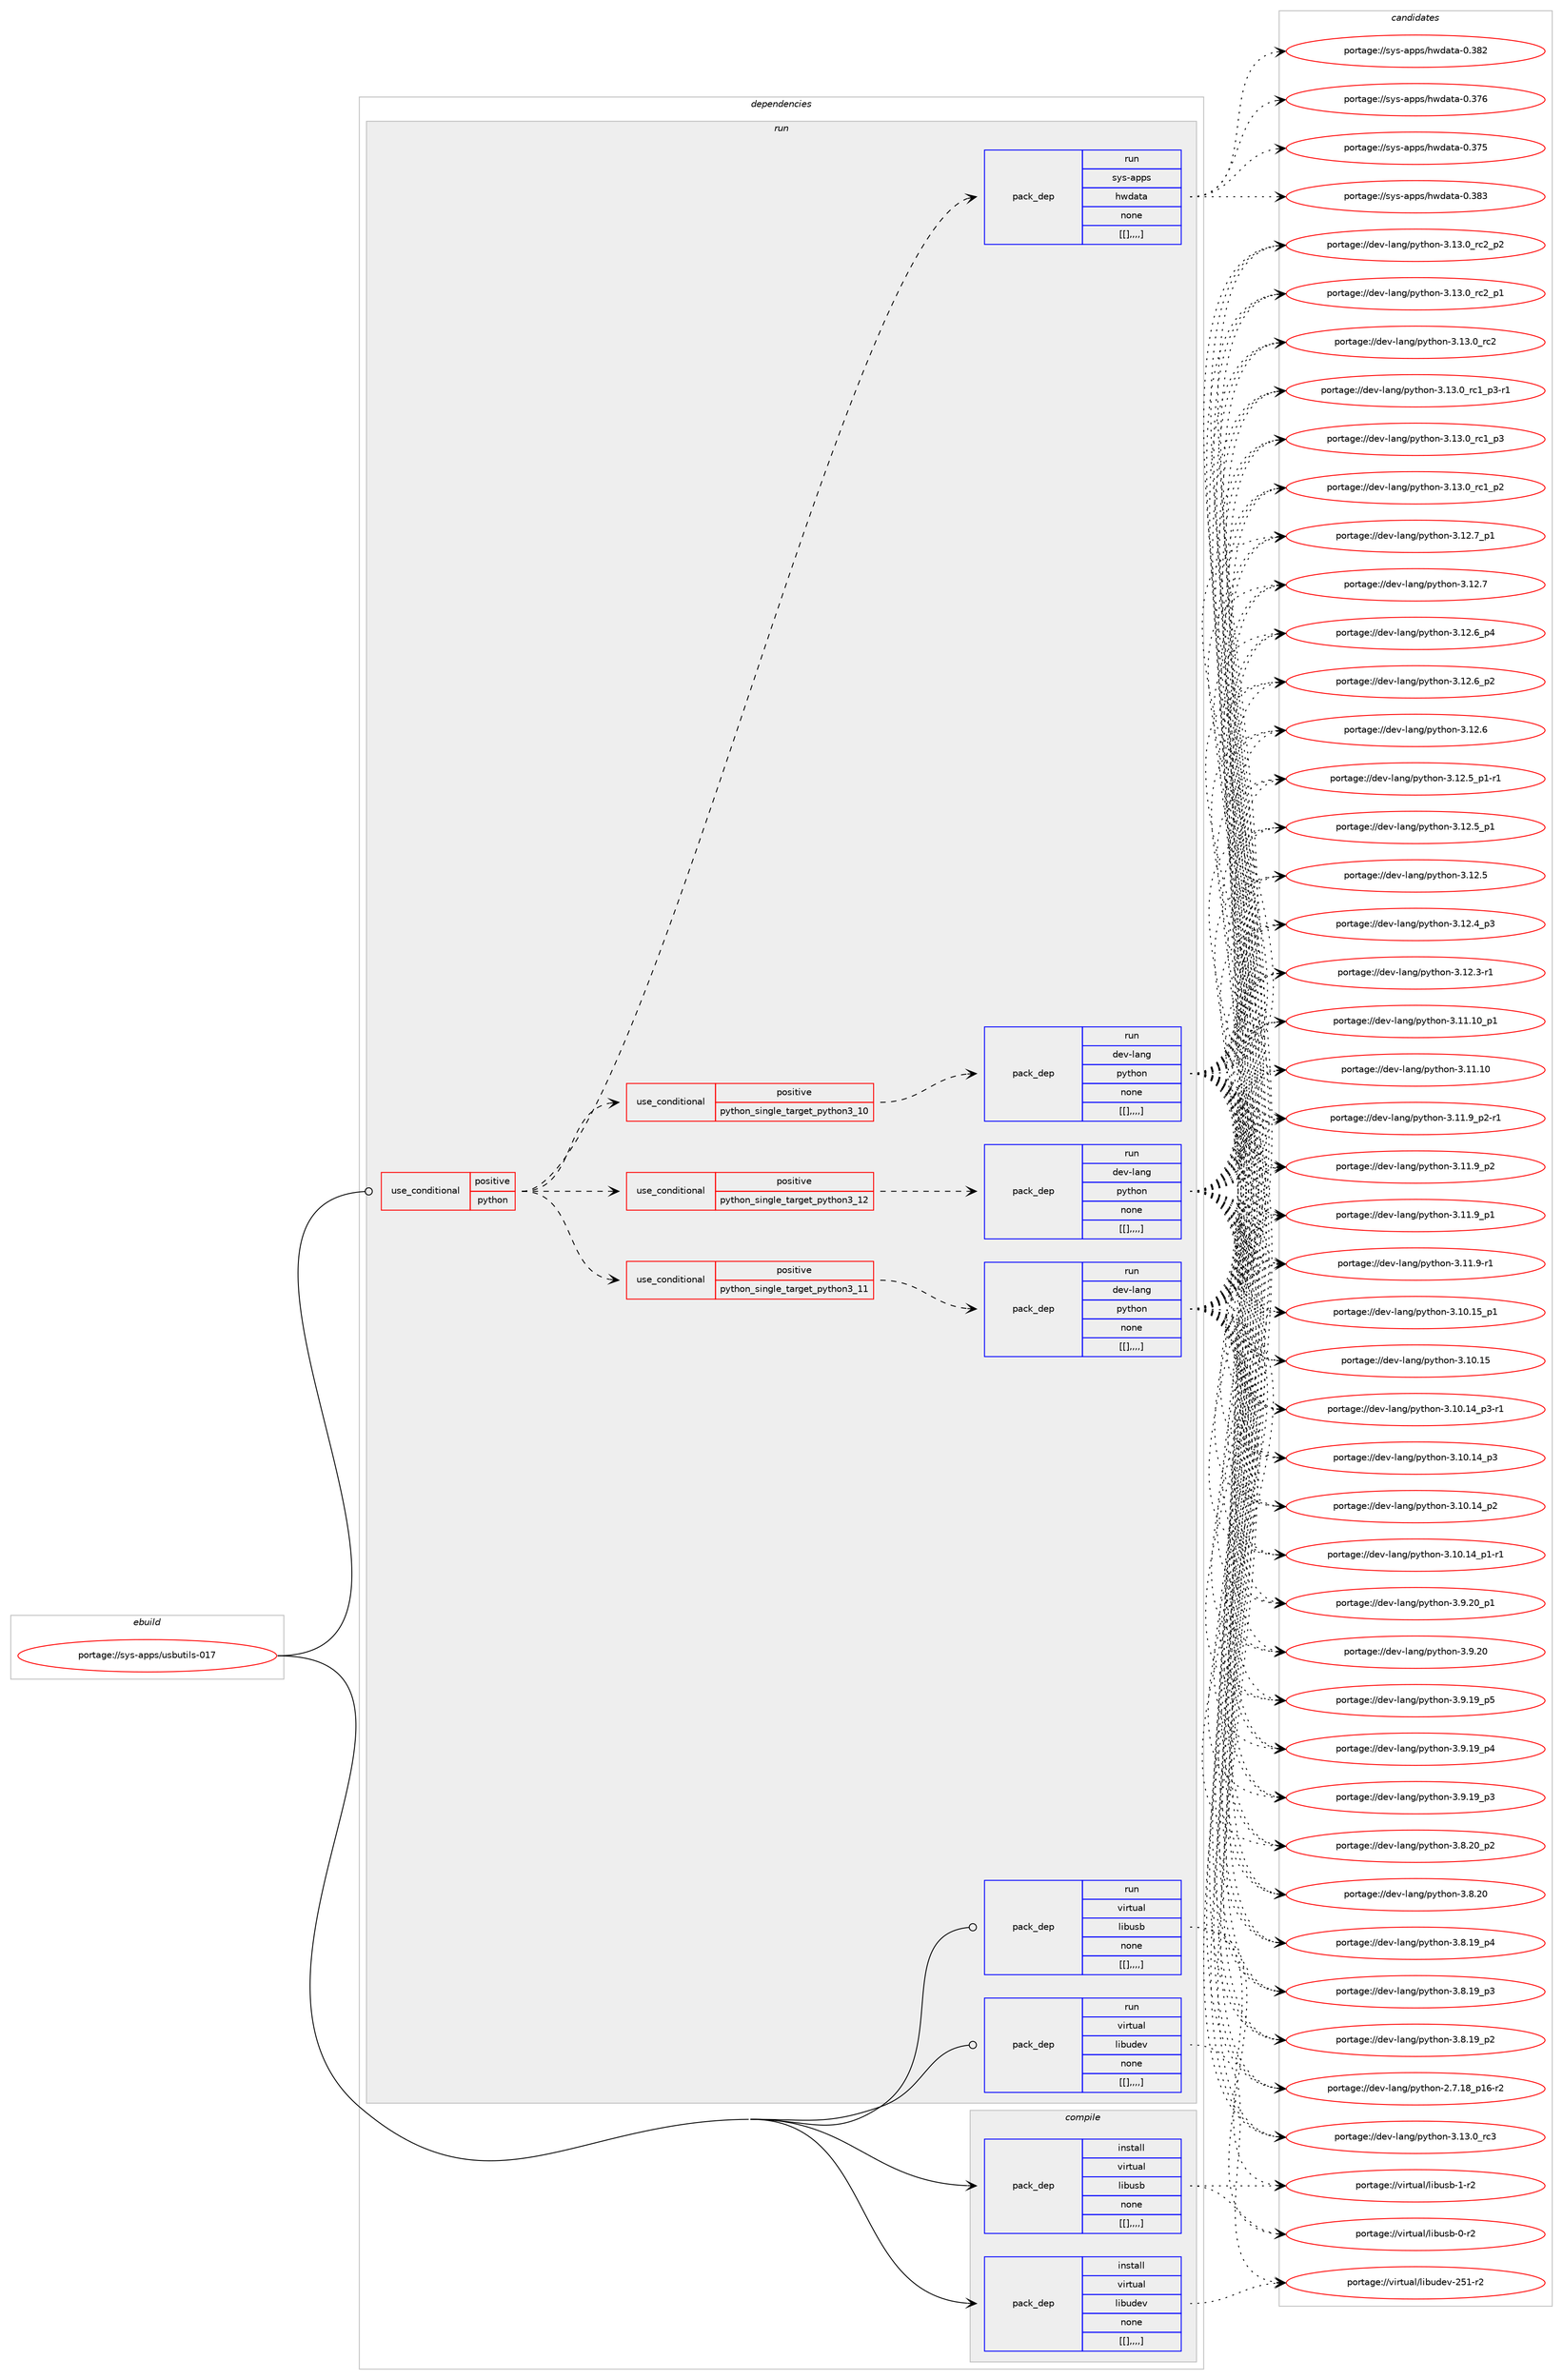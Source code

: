 digraph prolog {

# *************
# Graph options
# *************

newrank=true;
concentrate=true;
compound=true;
graph [rankdir=LR,fontname=Helvetica,fontsize=10,ranksep=1.5];#, ranksep=2.5, nodesep=0.2];
edge  [arrowhead=vee];
node  [fontname=Helvetica,fontsize=10];

# **********
# The ebuild
# **********

subgraph cluster_leftcol {
color=gray;
label=<<i>ebuild</i>>;
id [label="portage://sys-apps/usbutils-017", color=red, width=4, href="../sys-apps/usbutils-017.svg"];
}

# ****************
# The dependencies
# ****************

subgraph cluster_midcol {
color=gray;
label=<<i>dependencies</i>>;
subgraph cluster_compile {
fillcolor="#eeeeee";
style=filled;
label=<<i>compile</i>>;
subgraph pack5416 {
dependency8345 [label=<<TABLE BORDER="0" CELLBORDER="1" CELLSPACING="0" CELLPADDING="4" WIDTH="220"><TR><TD ROWSPAN="6" CELLPADDING="30">pack_dep</TD></TR><TR><TD WIDTH="110">install</TD></TR><TR><TD>virtual</TD></TR><TR><TD>libudev</TD></TR><TR><TD>none</TD></TR><TR><TD>[[],,,,]</TD></TR></TABLE>>, shape=none, color=blue];
}
id:e -> dependency8345:w [weight=20,style="solid",arrowhead="vee"];
subgraph pack5417 {
dependency8346 [label=<<TABLE BORDER="0" CELLBORDER="1" CELLSPACING="0" CELLPADDING="4" WIDTH="220"><TR><TD ROWSPAN="6" CELLPADDING="30">pack_dep</TD></TR><TR><TD WIDTH="110">install</TD></TR><TR><TD>virtual</TD></TR><TR><TD>libusb</TD></TR><TR><TD>none</TD></TR><TR><TD>[[],,,,]</TD></TR></TABLE>>, shape=none, color=blue];
}
id:e -> dependency8346:w [weight=20,style="solid",arrowhead="vee"];
}
subgraph cluster_compileandrun {
fillcolor="#eeeeee";
style=filled;
label=<<i>compile and run</i>>;
}
subgraph cluster_run {
fillcolor="#eeeeee";
style=filled;
label=<<i>run</i>>;
subgraph cond2909 {
dependency8347 [label=<<TABLE BORDER="0" CELLBORDER="1" CELLSPACING="0" CELLPADDING="4"><TR><TD ROWSPAN="3" CELLPADDING="10">use_conditional</TD></TR><TR><TD>positive</TD></TR><TR><TD>python</TD></TR></TABLE>>, shape=none, color=red];
subgraph cond2910 {
dependency8348 [label=<<TABLE BORDER="0" CELLBORDER="1" CELLSPACING="0" CELLPADDING="4"><TR><TD ROWSPAN="3" CELLPADDING="10">use_conditional</TD></TR><TR><TD>positive</TD></TR><TR><TD>python_single_target_python3_10</TD></TR></TABLE>>, shape=none, color=red];
subgraph pack5418 {
dependency8349 [label=<<TABLE BORDER="0" CELLBORDER="1" CELLSPACING="0" CELLPADDING="4" WIDTH="220"><TR><TD ROWSPAN="6" CELLPADDING="30">pack_dep</TD></TR><TR><TD WIDTH="110">run</TD></TR><TR><TD>dev-lang</TD></TR><TR><TD>python</TD></TR><TR><TD>none</TD></TR><TR><TD>[[],,,,]</TD></TR></TABLE>>, shape=none, color=blue];
}
dependency8348:e -> dependency8349:w [weight=20,style="dashed",arrowhead="vee"];
}
dependency8347:e -> dependency8348:w [weight=20,style="dashed",arrowhead="vee"];
subgraph cond2911 {
dependency8350 [label=<<TABLE BORDER="0" CELLBORDER="1" CELLSPACING="0" CELLPADDING="4"><TR><TD ROWSPAN="3" CELLPADDING="10">use_conditional</TD></TR><TR><TD>positive</TD></TR><TR><TD>python_single_target_python3_11</TD></TR></TABLE>>, shape=none, color=red];
subgraph pack5419 {
dependency8351 [label=<<TABLE BORDER="0" CELLBORDER="1" CELLSPACING="0" CELLPADDING="4" WIDTH="220"><TR><TD ROWSPAN="6" CELLPADDING="30">pack_dep</TD></TR><TR><TD WIDTH="110">run</TD></TR><TR><TD>dev-lang</TD></TR><TR><TD>python</TD></TR><TR><TD>none</TD></TR><TR><TD>[[],,,,]</TD></TR></TABLE>>, shape=none, color=blue];
}
dependency8350:e -> dependency8351:w [weight=20,style="dashed",arrowhead="vee"];
}
dependency8347:e -> dependency8350:w [weight=20,style="dashed",arrowhead="vee"];
subgraph cond2912 {
dependency8352 [label=<<TABLE BORDER="0" CELLBORDER="1" CELLSPACING="0" CELLPADDING="4"><TR><TD ROWSPAN="3" CELLPADDING="10">use_conditional</TD></TR><TR><TD>positive</TD></TR><TR><TD>python_single_target_python3_12</TD></TR></TABLE>>, shape=none, color=red];
subgraph pack5420 {
dependency8353 [label=<<TABLE BORDER="0" CELLBORDER="1" CELLSPACING="0" CELLPADDING="4" WIDTH="220"><TR><TD ROWSPAN="6" CELLPADDING="30">pack_dep</TD></TR><TR><TD WIDTH="110">run</TD></TR><TR><TD>dev-lang</TD></TR><TR><TD>python</TD></TR><TR><TD>none</TD></TR><TR><TD>[[],,,,]</TD></TR></TABLE>>, shape=none, color=blue];
}
dependency8352:e -> dependency8353:w [weight=20,style="dashed",arrowhead="vee"];
}
dependency8347:e -> dependency8352:w [weight=20,style="dashed",arrowhead="vee"];
subgraph pack5421 {
dependency8354 [label=<<TABLE BORDER="0" CELLBORDER="1" CELLSPACING="0" CELLPADDING="4" WIDTH="220"><TR><TD ROWSPAN="6" CELLPADDING="30">pack_dep</TD></TR><TR><TD WIDTH="110">run</TD></TR><TR><TD>sys-apps</TD></TR><TR><TD>hwdata</TD></TR><TR><TD>none</TD></TR><TR><TD>[[],,,,]</TD></TR></TABLE>>, shape=none, color=blue];
}
dependency8347:e -> dependency8354:w [weight=20,style="dashed",arrowhead="vee"];
}
id:e -> dependency8347:w [weight=20,style="solid",arrowhead="odot"];
subgraph pack5422 {
dependency8355 [label=<<TABLE BORDER="0" CELLBORDER="1" CELLSPACING="0" CELLPADDING="4" WIDTH="220"><TR><TD ROWSPAN="6" CELLPADDING="30">pack_dep</TD></TR><TR><TD WIDTH="110">run</TD></TR><TR><TD>virtual</TD></TR><TR><TD>libudev</TD></TR><TR><TD>none</TD></TR><TR><TD>[[],,,,]</TD></TR></TABLE>>, shape=none, color=blue];
}
id:e -> dependency8355:w [weight=20,style="solid",arrowhead="odot"];
subgraph pack5423 {
dependency8356 [label=<<TABLE BORDER="0" CELLBORDER="1" CELLSPACING="0" CELLPADDING="4" WIDTH="220"><TR><TD ROWSPAN="6" CELLPADDING="30">pack_dep</TD></TR><TR><TD WIDTH="110">run</TD></TR><TR><TD>virtual</TD></TR><TR><TD>libusb</TD></TR><TR><TD>none</TD></TR><TR><TD>[[],,,,]</TD></TR></TABLE>>, shape=none, color=blue];
}
id:e -> dependency8356:w [weight=20,style="solid",arrowhead="odot"];
}
}

# **************
# The candidates
# **************

subgraph cluster_choices {
rank=same;
color=gray;
label=<<i>candidates</i>>;

subgraph choice5416 {
color=black;
nodesep=1;
choice118105114116117971084710810598117100101118455053494511450 [label="portage://virtual/libudev-251-r2", color=red, width=4,href="../virtual/libudev-251-r2.svg"];
dependency8345:e -> choice118105114116117971084710810598117100101118455053494511450:w [style=dotted,weight="100"];
}
subgraph choice5417 {
color=black;
nodesep=1;
choice1181051141161179710847108105981171159845494511450 [label="portage://virtual/libusb-1-r2", color=red, width=4,href="../virtual/libusb-1-r2.svg"];
choice1181051141161179710847108105981171159845484511450 [label="portage://virtual/libusb-0-r2", color=red, width=4,href="../virtual/libusb-0-r2.svg"];
dependency8346:e -> choice1181051141161179710847108105981171159845494511450:w [style=dotted,weight="100"];
dependency8346:e -> choice1181051141161179710847108105981171159845484511450:w [style=dotted,weight="100"];
}
subgraph choice5418 {
color=black;
nodesep=1;
choice10010111845108971101034711212111610411111045514649514648951149951 [label="portage://dev-lang/python-3.13.0_rc3", color=red, width=4,href="../dev-lang/python-3.13.0_rc3.svg"];
choice100101118451089711010347112121116104111110455146495146489511499509511250 [label="portage://dev-lang/python-3.13.0_rc2_p2", color=red, width=4,href="../dev-lang/python-3.13.0_rc2_p2.svg"];
choice100101118451089711010347112121116104111110455146495146489511499509511249 [label="portage://dev-lang/python-3.13.0_rc2_p1", color=red, width=4,href="../dev-lang/python-3.13.0_rc2_p1.svg"];
choice10010111845108971101034711212111610411111045514649514648951149950 [label="portage://dev-lang/python-3.13.0_rc2", color=red, width=4,href="../dev-lang/python-3.13.0_rc2.svg"];
choice1001011184510897110103471121211161041111104551464951464895114994995112514511449 [label="portage://dev-lang/python-3.13.0_rc1_p3-r1", color=red, width=4,href="../dev-lang/python-3.13.0_rc1_p3-r1.svg"];
choice100101118451089711010347112121116104111110455146495146489511499499511251 [label="portage://dev-lang/python-3.13.0_rc1_p3", color=red, width=4,href="../dev-lang/python-3.13.0_rc1_p3.svg"];
choice100101118451089711010347112121116104111110455146495146489511499499511250 [label="portage://dev-lang/python-3.13.0_rc1_p2", color=red, width=4,href="../dev-lang/python-3.13.0_rc1_p2.svg"];
choice100101118451089711010347112121116104111110455146495046559511249 [label="portage://dev-lang/python-3.12.7_p1", color=red, width=4,href="../dev-lang/python-3.12.7_p1.svg"];
choice10010111845108971101034711212111610411111045514649504655 [label="portage://dev-lang/python-3.12.7", color=red, width=4,href="../dev-lang/python-3.12.7.svg"];
choice100101118451089711010347112121116104111110455146495046549511252 [label="portage://dev-lang/python-3.12.6_p4", color=red, width=4,href="../dev-lang/python-3.12.6_p4.svg"];
choice100101118451089711010347112121116104111110455146495046549511250 [label="portage://dev-lang/python-3.12.6_p2", color=red, width=4,href="../dev-lang/python-3.12.6_p2.svg"];
choice10010111845108971101034711212111610411111045514649504654 [label="portage://dev-lang/python-3.12.6", color=red, width=4,href="../dev-lang/python-3.12.6.svg"];
choice1001011184510897110103471121211161041111104551464950465395112494511449 [label="portage://dev-lang/python-3.12.5_p1-r1", color=red, width=4,href="../dev-lang/python-3.12.5_p1-r1.svg"];
choice100101118451089711010347112121116104111110455146495046539511249 [label="portage://dev-lang/python-3.12.5_p1", color=red, width=4,href="../dev-lang/python-3.12.5_p1.svg"];
choice10010111845108971101034711212111610411111045514649504653 [label="portage://dev-lang/python-3.12.5", color=red, width=4,href="../dev-lang/python-3.12.5.svg"];
choice100101118451089711010347112121116104111110455146495046529511251 [label="portage://dev-lang/python-3.12.4_p3", color=red, width=4,href="../dev-lang/python-3.12.4_p3.svg"];
choice100101118451089711010347112121116104111110455146495046514511449 [label="portage://dev-lang/python-3.12.3-r1", color=red, width=4,href="../dev-lang/python-3.12.3-r1.svg"];
choice10010111845108971101034711212111610411111045514649494649489511249 [label="portage://dev-lang/python-3.11.10_p1", color=red, width=4,href="../dev-lang/python-3.11.10_p1.svg"];
choice1001011184510897110103471121211161041111104551464949464948 [label="portage://dev-lang/python-3.11.10", color=red, width=4,href="../dev-lang/python-3.11.10.svg"];
choice1001011184510897110103471121211161041111104551464949465795112504511449 [label="portage://dev-lang/python-3.11.9_p2-r1", color=red, width=4,href="../dev-lang/python-3.11.9_p2-r1.svg"];
choice100101118451089711010347112121116104111110455146494946579511250 [label="portage://dev-lang/python-3.11.9_p2", color=red, width=4,href="../dev-lang/python-3.11.9_p2.svg"];
choice100101118451089711010347112121116104111110455146494946579511249 [label="portage://dev-lang/python-3.11.9_p1", color=red, width=4,href="../dev-lang/python-3.11.9_p1.svg"];
choice100101118451089711010347112121116104111110455146494946574511449 [label="portage://dev-lang/python-3.11.9-r1", color=red, width=4,href="../dev-lang/python-3.11.9-r1.svg"];
choice10010111845108971101034711212111610411111045514649484649539511249 [label="portage://dev-lang/python-3.10.15_p1", color=red, width=4,href="../dev-lang/python-3.10.15_p1.svg"];
choice1001011184510897110103471121211161041111104551464948464953 [label="portage://dev-lang/python-3.10.15", color=red, width=4,href="../dev-lang/python-3.10.15.svg"];
choice100101118451089711010347112121116104111110455146494846495295112514511449 [label="portage://dev-lang/python-3.10.14_p3-r1", color=red, width=4,href="../dev-lang/python-3.10.14_p3-r1.svg"];
choice10010111845108971101034711212111610411111045514649484649529511251 [label="portage://dev-lang/python-3.10.14_p3", color=red, width=4,href="../dev-lang/python-3.10.14_p3.svg"];
choice10010111845108971101034711212111610411111045514649484649529511250 [label="portage://dev-lang/python-3.10.14_p2", color=red, width=4,href="../dev-lang/python-3.10.14_p2.svg"];
choice100101118451089711010347112121116104111110455146494846495295112494511449 [label="portage://dev-lang/python-3.10.14_p1-r1", color=red, width=4,href="../dev-lang/python-3.10.14_p1-r1.svg"];
choice100101118451089711010347112121116104111110455146574650489511249 [label="portage://dev-lang/python-3.9.20_p1", color=red, width=4,href="../dev-lang/python-3.9.20_p1.svg"];
choice10010111845108971101034711212111610411111045514657465048 [label="portage://dev-lang/python-3.9.20", color=red, width=4,href="../dev-lang/python-3.9.20.svg"];
choice100101118451089711010347112121116104111110455146574649579511253 [label="portage://dev-lang/python-3.9.19_p5", color=red, width=4,href="../dev-lang/python-3.9.19_p5.svg"];
choice100101118451089711010347112121116104111110455146574649579511252 [label="portage://dev-lang/python-3.9.19_p4", color=red, width=4,href="../dev-lang/python-3.9.19_p4.svg"];
choice100101118451089711010347112121116104111110455146574649579511251 [label="portage://dev-lang/python-3.9.19_p3", color=red, width=4,href="../dev-lang/python-3.9.19_p3.svg"];
choice100101118451089711010347112121116104111110455146564650489511250 [label="portage://dev-lang/python-3.8.20_p2", color=red, width=4,href="../dev-lang/python-3.8.20_p2.svg"];
choice10010111845108971101034711212111610411111045514656465048 [label="portage://dev-lang/python-3.8.20", color=red, width=4,href="../dev-lang/python-3.8.20.svg"];
choice100101118451089711010347112121116104111110455146564649579511252 [label="portage://dev-lang/python-3.8.19_p4", color=red, width=4,href="../dev-lang/python-3.8.19_p4.svg"];
choice100101118451089711010347112121116104111110455146564649579511251 [label="portage://dev-lang/python-3.8.19_p3", color=red, width=4,href="../dev-lang/python-3.8.19_p3.svg"];
choice100101118451089711010347112121116104111110455146564649579511250 [label="portage://dev-lang/python-3.8.19_p2", color=red, width=4,href="../dev-lang/python-3.8.19_p2.svg"];
choice100101118451089711010347112121116104111110455046554649569511249544511450 [label="portage://dev-lang/python-2.7.18_p16-r2", color=red, width=4,href="../dev-lang/python-2.7.18_p16-r2.svg"];
dependency8349:e -> choice10010111845108971101034711212111610411111045514649514648951149951:w [style=dotted,weight="100"];
dependency8349:e -> choice100101118451089711010347112121116104111110455146495146489511499509511250:w [style=dotted,weight="100"];
dependency8349:e -> choice100101118451089711010347112121116104111110455146495146489511499509511249:w [style=dotted,weight="100"];
dependency8349:e -> choice10010111845108971101034711212111610411111045514649514648951149950:w [style=dotted,weight="100"];
dependency8349:e -> choice1001011184510897110103471121211161041111104551464951464895114994995112514511449:w [style=dotted,weight="100"];
dependency8349:e -> choice100101118451089711010347112121116104111110455146495146489511499499511251:w [style=dotted,weight="100"];
dependency8349:e -> choice100101118451089711010347112121116104111110455146495146489511499499511250:w [style=dotted,weight="100"];
dependency8349:e -> choice100101118451089711010347112121116104111110455146495046559511249:w [style=dotted,weight="100"];
dependency8349:e -> choice10010111845108971101034711212111610411111045514649504655:w [style=dotted,weight="100"];
dependency8349:e -> choice100101118451089711010347112121116104111110455146495046549511252:w [style=dotted,weight="100"];
dependency8349:e -> choice100101118451089711010347112121116104111110455146495046549511250:w [style=dotted,weight="100"];
dependency8349:e -> choice10010111845108971101034711212111610411111045514649504654:w [style=dotted,weight="100"];
dependency8349:e -> choice1001011184510897110103471121211161041111104551464950465395112494511449:w [style=dotted,weight="100"];
dependency8349:e -> choice100101118451089711010347112121116104111110455146495046539511249:w [style=dotted,weight="100"];
dependency8349:e -> choice10010111845108971101034711212111610411111045514649504653:w [style=dotted,weight="100"];
dependency8349:e -> choice100101118451089711010347112121116104111110455146495046529511251:w [style=dotted,weight="100"];
dependency8349:e -> choice100101118451089711010347112121116104111110455146495046514511449:w [style=dotted,weight="100"];
dependency8349:e -> choice10010111845108971101034711212111610411111045514649494649489511249:w [style=dotted,weight="100"];
dependency8349:e -> choice1001011184510897110103471121211161041111104551464949464948:w [style=dotted,weight="100"];
dependency8349:e -> choice1001011184510897110103471121211161041111104551464949465795112504511449:w [style=dotted,weight="100"];
dependency8349:e -> choice100101118451089711010347112121116104111110455146494946579511250:w [style=dotted,weight="100"];
dependency8349:e -> choice100101118451089711010347112121116104111110455146494946579511249:w [style=dotted,weight="100"];
dependency8349:e -> choice100101118451089711010347112121116104111110455146494946574511449:w [style=dotted,weight="100"];
dependency8349:e -> choice10010111845108971101034711212111610411111045514649484649539511249:w [style=dotted,weight="100"];
dependency8349:e -> choice1001011184510897110103471121211161041111104551464948464953:w [style=dotted,weight="100"];
dependency8349:e -> choice100101118451089711010347112121116104111110455146494846495295112514511449:w [style=dotted,weight="100"];
dependency8349:e -> choice10010111845108971101034711212111610411111045514649484649529511251:w [style=dotted,weight="100"];
dependency8349:e -> choice10010111845108971101034711212111610411111045514649484649529511250:w [style=dotted,weight="100"];
dependency8349:e -> choice100101118451089711010347112121116104111110455146494846495295112494511449:w [style=dotted,weight="100"];
dependency8349:e -> choice100101118451089711010347112121116104111110455146574650489511249:w [style=dotted,weight="100"];
dependency8349:e -> choice10010111845108971101034711212111610411111045514657465048:w [style=dotted,weight="100"];
dependency8349:e -> choice100101118451089711010347112121116104111110455146574649579511253:w [style=dotted,weight="100"];
dependency8349:e -> choice100101118451089711010347112121116104111110455146574649579511252:w [style=dotted,weight="100"];
dependency8349:e -> choice100101118451089711010347112121116104111110455146574649579511251:w [style=dotted,weight="100"];
dependency8349:e -> choice100101118451089711010347112121116104111110455146564650489511250:w [style=dotted,weight="100"];
dependency8349:e -> choice10010111845108971101034711212111610411111045514656465048:w [style=dotted,weight="100"];
dependency8349:e -> choice100101118451089711010347112121116104111110455146564649579511252:w [style=dotted,weight="100"];
dependency8349:e -> choice100101118451089711010347112121116104111110455146564649579511251:w [style=dotted,weight="100"];
dependency8349:e -> choice100101118451089711010347112121116104111110455146564649579511250:w [style=dotted,weight="100"];
dependency8349:e -> choice100101118451089711010347112121116104111110455046554649569511249544511450:w [style=dotted,weight="100"];
}
subgraph choice5419 {
color=black;
nodesep=1;
choice10010111845108971101034711212111610411111045514649514648951149951 [label="portage://dev-lang/python-3.13.0_rc3", color=red, width=4,href="../dev-lang/python-3.13.0_rc3.svg"];
choice100101118451089711010347112121116104111110455146495146489511499509511250 [label="portage://dev-lang/python-3.13.0_rc2_p2", color=red, width=4,href="../dev-lang/python-3.13.0_rc2_p2.svg"];
choice100101118451089711010347112121116104111110455146495146489511499509511249 [label="portage://dev-lang/python-3.13.0_rc2_p1", color=red, width=4,href="../dev-lang/python-3.13.0_rc2_p1.svg"];
choice10010111845108971101034711212111610411111045514649514648951149950 [label="portage://dev-lang/python-3.13.0_rc2", color=red, width=4,href="../dev-lang/python-3.13.0_rc2.svg"];
choice1001011184510897110103471121211161041111104551464951464895114994995112514511449 [label="portage://dev-lang/python-3.13.0_rc1_p3-r1", color=red, width=4,href="../dev-lang/python-3.13.0_rc1_p3-r1.svg"];
choice100101118451089711010347112121116104111110455146495146489511499499511251 [label="portage://dev-lang/python-3.13.0_rc1_p3", color=red, width=4,href="../dev-lang/python-3.13.0_rc1_p3.svg"];
choice100101118451089711010347112121116104111110455146495146489511499499511250 [label="portage://dev-lang/python-3.13.0_rc1_p2", color=red, width=4,href="../dev-lang/python-3.13.0_rc1_p2.svg"];
choice100101118451089711010347112121116104111110455146495046559511249 [label="portage://dev-lang/python-3.12.7_p1", color=red, width=4,href="../dev-lang/python-3.12.7_p1.svg"];
choice10010111845108971101034711212111610411111045514649504655 [label="portage://dev-lang/python-3.12.7", color=red, width=4,href="../dev-lang/python-3.12.7.svg"];
choice100101118451089711010347112121116104111110455146495046549511252 [label="portage://dev-lang/python-3.12.6_p4", color=red, width=4,href="../dev-lang/python-3.12.6_p4.svg"];
choice100101118451089711010347112121116104111110455146495046549511250 [label="portage://dev-lang/python-3.12.6_p2", color=red, width=4,href="../dev-lang/python-3.12.6_p2.svg"];
choice10010111845108971101034711212111610411111045514649504654 [label="portage://dev-lang/python-3.12.6", color=red, width=4,href="../dev-lang/python-3.12.6.svg"];
choice1001011184510897110103471121211161041111104551464950465395112494511449 [label="portage://dev-lang/python-3.12.5_p1-r1", color=red, width=4,href="../dev-lang/python-3.12.5_p1-r1.svg"];
choice100101118451089711010347112121116104111110455146495046539511249 [label="portage://dev-lang/python-3.12.5_p1", color=red, width=4,href="../dev-lang/python-3.12.5_p1.svg"];
choice10010111845108971101034711212111610411111045514649504653 [label="portage://dev-lang/python-3.12.5", color=red, width=4,href="../dev-lang/python-3.12.5.svg"];
choice100101118451089711010347112121116104111110455146495046529511251 [label="portage://dev-lang/python-3.12.4_p3", color=red, width=4,href="../dev-lang/python-3.12.4_p3.svg"];
choice100101118451089711010347112121116104111110455146495046514511449 [label="portage://dev-lang/python-3.12.3-r1", color=red, width=4,href="../dev-lang/python-3.12.3-r1.svg"];
choice10010111845108971101034711212111610411111045514649494649489511249 [label="portage://dev-lang/python-3.11.10_p1", color=red, width=4,href="../dev-lang/python-3.11.10_p1.svg"];
choice1001011184510897110103471121211161041111104551464949464948 [label="portage://dev-lang/python-3.11.10", color=red, width=4,href="../dev-lang/python-3.11.10.svg"];
choice1001011184510897110103471121211161041111104551464949465795112504511449 [label="portage://dev-lang/python-3.11.9_p2-r1", color=red, width=4,href="../dev-lang/python-3.11.9_p2-r1.svg"];
choice100101118451089711010347112121116104111110455146494946579511250 [label="portage://dev-lang/python-3.11.9_p2", color=red, width=4,href="../dev-lang/python-3.11.9_p2.svg"];
choice100101118451089711010347112121116104111110455146494946579511249 [label="portage://dev-lang/python-3.11.9_p1", color=red, width=4,href="../dev-lang/python-3.11.9_p1.svg"];
choice100101118451089711010347112121116104111110455146494946574511449 [label="portage://dev-lang/python-3.11.9-r1", color=red, width=4,href="../dev-lang/python-3.11.9-r1.svg"];
choice10010111845108971101034711212111610411111045514649484649539511249 [label="portage://dev-lang/python-3.10.15_p1", color=red, width=4,href="../dev-lang/python-3.10.15_p1.svg"];
choice1001011184510897110103471121211161041111104551464948464953 [label="portage://dev-lang/python-3.10.15", color=red, width=4,href="../dev-lang/python-3.10.15.svg"];
choice100101118451089711010347112121116104111110455146494846495295112514511449 [label="portage://dev-lang/python-3.10.14_p3-r1", color=red, width=4,href="../dev-lang/python-3.10.14_p3-r1.svg"];
choice10010111845108971101034711212111610411111045514649484649529511251 [label="portage://dev-lang/python-3.10.14_p3", color=red, width=4,href="../dev-lang/python-3.10.14_p3.svg"];
choice10010111845108971101034711212111610411111045514649484649529511250 [label="portage://dev-lang/python-3.10.14_p2", color=red, width=4,href="../dev-lang/python-3.10.14_p2.svg"];
choice100101118451089711010347112121116104111110455146494846495295112494511449 [label="portage://dev-lang/python-3.10.14_p1-r1", color=red, width=4,href="../dev-lang/python-3.10.14_p1-r1.svg"];
choice100101118451089711010347112121116104111110455146574650489511249 [label="portage://dev-lang/python-3.9.20_p1", color=red, width=4,href="../dev-lang/python-3.9.20_p1.svg"];
choice10010111845108971101034711212111610411111045514657465048 [label="portage://dev-lang/python-3.9.20", color=red, width=4,href="../dev-lang/python-3.9.20.svg"];
choice100101118451089711010347112121116104111110455146574649579511253 [label="portage://dev-lang/python-3.9.19_p5", color=red, width=4,href="../dev-lang/python-3.9.19_p5.svg"];
choice100101118451089711010347112121116104111110455146574649579511252 [label="portage://dev-lang/python-3.9.19_p4", color=red, width=4,href="../dev-lang/python-3.9.19_p4.svg"];
choice100101118451089711010347112121116104111110455146574649579511251 [label="portage://dev-lang/python-3.9.19_p3", color=red, width=4,href="../dev-lang/python-3.9.19_p3.svg"];
choice100101118451089711010347112121116104111110455146564650489511250 [label="portage://dev-lang/python-3.8.20_p2", color=red, width=4,href="../dev-lang/python-3.8.20_p2.svg"];
choice10010111845108971101034711212111610411111045514656465048 [label="portage://dev-lang/python-3.8.20", color=red, width=4,href="../dev-lang/python-3.8.20.svg"];
choice100101118451089711010347112121116104111110455146564649579511252 [label="portage://dev-lang/python-3.8.19_p4", color=red, width=4,href="../dev-lang/python-3.8.19_p4.svg"];
choice100101118451089711010347112121116104111110455146564649579511251 [label="portage://dev-lang/python-3.8.19_p3", color=red, width=4,href="../dev-lang/python-3.8.19_p3.svg"];
choice100101118451089711010347112121116104111110455146564649579511250 [label="portage://dev-lang/python-3.8.19_p2", color=red, width=4,href="../dev-lang/python-3.8.19_p2.svg"];
choice100101118451089711010347112121116104111110455046554649569511249544511450 [label="portage://dev-lang/python-2.7.18_p16-r2", color=red, width=4,href="../dev-lang/python-2.7.18_p16-r2.svg"];
dependency8351:e -> choice10010111845108971101034711212111610411111045514649514648951149951:w [style=dotted,weight="100"];
dependency8351:e -> choice100101118451089711010347112121116104111110455146495146489511499509511250:w [style=dotted,weight="100"];
dependency8351:e -> choice100101118451089711010347112121116104111110455146495146489511499509511249:w [style=dotted,weight="100"];
dependency8351:e -> choice10010111845108971101034711212111610411111045514649514648951149950:w [style=dotted,weight="100"];
dependency8351:e -> choice1001011184510897110103471121211161041111104551464951464895114994995112514511449:w [style=dotted,weight="100"];
dependency8351:e -> choice100101118451089711010347112121116104111110455146495146489511499499511251:w [style=dotted,weight="100"];
dependency8351:e -> choice100101118451089711010347112121116104111110455146495146489511499499511250:w [style=dotted,weight="100"];
dependency8351:e -> choice100101118451089711010347112121116104111110455146495046559511249:w [style=dotted,weight="100"];
dependency8351:e -> choice10010111845108971101034711212111610411111045514649504655:w [style=dotted,weight="100"];
dependency8351:e -> choice100101118451089711010347112121116104111110455146495046549511252:w [style=dotted,weight="100"];
dependency8351:e -> choice100101118451089711010347112121116104111110455146495046549511250:w [style=dotted,weight="100"];
dependency8351:e -> choice10010111845108971101034711212111610411111045514649504654:w [style=dotted,weight="100"];
dependency8351:e -> choice1001011184510897110103471121211161041111104551464950465395112494511449:w [style=dotted,weight="100"];
dependency8351:e -> choice100101118451089711010347112121116104111110455146495046539511249:w [style=dotted,weight="100"];
dependency8351:e -> choice10010111845108971101034711212111610411111045514649504653:w [style=dotted,weight="100"];
dependency8351:e -> choice100101118451089711010347112121116104111110455146495046529511251:w [style=dotted,weight="100"];
dependency8351:e -> choice100101118451089711010347112121116104111110455146495046514511449:w [style=dotted,weight="100"];
dependency8351:e -> choice10010111845108971101034711212111610411111045514649494649489511249:w [style=dotted,weight="100"];
dependency8351:e -> choice1001011184510897110103471121211161041111104551464949464948:w [style=dotted,weight="100"];
dependency8351:e -> choice1001011184510897110103471121211161041111104551464949465795112504511449:w [style=dotted,weight="100"];
dependency8351:e -> choice100101118451089711010347112121116104111110455146494946579511250:w [style=dotted,weight="100"];
dependency8351:e -> choice100101118451089711010347112121116104111110455146494946579511249:w [style=dotted,weight="100"];
dependency8351:e -> choice100101118451089711010347112121116104111110455146494946574511449:w [style=dotted,weight="100"];
dependency8351:e -> choice10010111845108971101034711212111610411111045514649484649539511249:w [style=dotted,weight="100"];
dependency8351:e -> choice1001011184510897110103471121211161041111104551464948464953:w [style=dotted,weight="100"];
dependency8351:e -> choice100101118451089711010347112121116104111110455146494846495295112514511449:w [style=dotted,weight="100"];
dependency8351:e -> choice10010111845108971101034711212111610411111045514649484649529511251:w [style=dotted,weight="100"];
dependency8351:e -> choice10010111845108971101034711212111610411111045514649484649529511250:w [style=dotted,weight="100"];
dependency8351:e -> choice100101118451089711010347112121116104111110455146494846495295112494511449:w [style=dotted,weight="100"];
dependency8351:e -> choice100101118451089711010347112121116104111110455146574650489511249:w [style=dotted,weight="100"];
dependency8351:e -> choice10010111845108971101034711212111610411111045514657465048:w [style=dotted,weight="100"];
dependency8351:e -> choice100101118451089711010347112121116104111110455146574649579511253:w [style=dotted,weight="100"];
dependency8351:e -> choice100101118451089711010347112121116104111110455146574649579511252:w [style=dotted,weight="100"];
dependency8351:e -> choice100101118451089711010347112121116104111110455146574649579511251:w [style=dotted,weight="100"];
dependency8351:e -> choice100101118451089711010347112121116104111110455146564650489511250:w [style=dotted,weight="100"];
dependency8351:e -> choice10010111845108971101034711212111610411111045514656465048:w [style=dotted,weight="100"];
dependency8351:e -> choice100101118451089711010347112121116104111110455146564649579511252:w [style=dotted,weight="100"];
dependency8351:e -> choice100101118451089711010347112121116104111110455146564649579511251:w [style=dotted,weight="100"];
dependency8351:e -> choice100101118451089711010347112121116104111110455146564649579511250:w [style=dotted,weight="100"];
dependency8351:e -> choice100101118451089711010347112121116104111110455046554649569511249544511450:w [style=dotted,weight="100"];
}
subgraph choice5420 {
color=black;
nodesep=1;
choice10010111845108971101034711212111610411111045514649514648951149951 [label="portage://dev-lang/python-3.13.0_rc3", color=red, width=4,href="../dev-lang/python-3.13.0_rc3.svg"];
choice100101118451089711010347112121116104111110455146495146489511499509511250 [label="portage://dev-lang/python-3.13.0_rc2_p2", color=red, width=4,href="../dev-lang/python-3.13.0_rc2_p2.svg"];
choice100101118451089711010347112121116104111110455146495146489511499509511249 [label="portage://dev-lang/python-3.13.0_rc2_p1", color=red, width=4,href="../dev-lang/python-3.13.0_rc2_p1.svg"];
choice10010111845108971101034711212111610411111045514649514648951149950 [label="portage://dev-lang/python-3.13.0_rc2", color=red, width=4,href="../dev-lang/python-3.13.0_rc2.svg"];
choice1001011184510897110103471121211161041111104551464951464895114994995112514511449 [label="portage://dev-lang/python-3.13.0_rc1_p3-r1", color=red, width=4,href="../dev-lang/python-3.13.0_rc1_p3-r1.svg"];
choice100101118451089711010347112121116104111110455146495146489511499499511251 [label="portage://dev-lang/python-3.13.0_rc1_p3", color=red, width=4,href="../dev-lang/python-3.13.0_rc1_p3.svg"];
choice100101118451089711010347112121116104111110455146495146489511499499511250 [label="portage://dev-lang/python-3.13.0_rc1_p2", color=red, width=4,href="../dev-lang/python-3.13.0_rc1_p2.svg"];
choice100101118451089711010347112121116104111110455146495046559511249 [label="portage://dev-lang/python-3.12.7_p1", color=red, width=4,href="../dev-lang/python-3.12.7_p1.svg"];
choice10010111845108971101034711212111610411111045514649504655 [label="portage://dev-lang/python-3.12.7", color=red, width=4,href="../dev-lang/python-3.12.7.svg"];
choice100101118451089711010347112121116104111110455146495046549511252 [label="portage://dev-lang/python-3.12.6_p4", color=red, width=4,href="../dev-lang/python-3.12.6_p4.svg"];
choice100101118451089711010347112121116104111110455146495046549511250 [label="portage://dev-lang/python-3.12.6_p2", color=red, width=4,href="../dev-lang/python-3.12.6_p2.svg"];
choice10010111845108971101034711212111610411111045514649504654 [label="portage://dev-lang/python-3.12.6", color=red, width=4,href="../dev-lang/python-3.12.6.svg"];
choice1001011184510897110103471121211161041111104551464950465395112494511449 [label="portage://dev-lang/python-3.12.5_p1-r1", color=red, width=4,href="../dev-lang/python-3.12.5_p1-r1.svg"];
choice100101118451089711010347112121116104111110455146495046539511249 [label="portage://dev-lang/python-3.12.5_p1", color=red, width=4,href="../dev-lang/python-3.12.5_p1.svg"];
choice10010111845108971101034711212111610411111045514649504653 [label="portage://dev-lang/python-3.12.5", color=red, width=4,href="../dev-lang/python-3.12.5.svg"];
choice100101118451089711010347112121116104111110455146495046529511251 [label="portage://dev-lang/python-3.12.4_p3", color=red, width=4,href="../dev-lang/python-3.12.4_p3.svg"];
choice100101118451089711010347112121116104111110455146495046514511449 [label="portage://dev-lang/python-3.12.3-r1", color=red, width=4,href="../dev-lang/python-3.12.3-r1.svg"];
choice10010111845108971101034711212111610411111045514649494649489511249 [label="portage://dev-lang/python-3.11.10_p1", color=red, width=4,href="../dev-lang/python-3.11.10_p1.svg"];
choice1001011184510897110103471121211161041111104551464949464948 [label="portage://dev-lang/python-3.11.10", color=red, width=4,href="../dev-lang/python-3.11.10.svg"];
choice1001011184510897110103471121211161041111104551464949465795112504511449 [label="portage://dev-lang/python-3.11.9_p2-r1", color=red, width=4,href="../dev-lang/python-3.11.9_p2-r1.svg"];
choice100101118451089711010347112121116104111110455146494946579511250 [label="portage://dev-lang/python-3.11.9_p2", color=red, width=4,href="../dev-lang/python-3.11.9_p2.svg"];
choice100101118451089711010347112121116104111110455146494946579511249 [label="portage://dev-lang/python-3.11.9_p1", color=red, width=4,href="../dev-lang/python-3.11.9_p1.svg"];
choice100101118451089711010347112121116104111110455146494946574511449 [label="portage://dev-lang/python-3.11.9-r1", color=red, width=4,href="../dev-lang/python-3.11.9-r1.svg"];
choice10010111845108971101034711212111610411111045514649484649539511249 [label="portage://dev-lang/python-3.10.15_p1", color=red, width=4,href="../dev-lang/python-3.10.15_p1.svg"];
choice1001011184510897110103471121211161041111104551464948464953 [label="portage://dev-lang/python-3.10.15", color=red, width=4,href="../dev-lang/python-3.10.15.svg"];
choice100101118451089711010347112121116104111110455146494846495295112514511449 [label="portage://dev-lang/python-3.10.14_p3-r1", color=red, width=4,href="../dev-lang/python-3.10.14_p3-r1.svg"];
choice10010111845108971101034711212111610411111045514649484649529511251 [label="portage://dev-lang/python-3.10.14_p3", color=red, width=4,href="../dev-lang/python-3.10.14_p3.svg"];
choice10010111845108971101034711212111610411111045514649484649529511250 [label="portage://dev-lang/python-3.10.14_p2", color=red, width=4,href="../dev-lang/python-3.10.14_p2.svg"];
choice100101118451089711010347112121116104111110455146494846495295112494511449 [label="portage://dev-lang/python-3.10.14_p1-r1", color=red, width=4,href="../dev-lang/python-3.10.14_p1-r1.svg"];
choice100101118451089711010347112121116104111110455146574650489511249 [label="portage://dev-lang/python-3.9.20_p1", color=red, width=4,href="../dev-lang/python-3.9.20_p1.svg"];
choice10010111845108971101034711212111610411111045514657465048 [label="portage://dev-lang/python-3.9.20", color=red, width=4,href="../dev-lang/python-3.9.20.svg"];
choice100101118451089711010347112121116104111110455146574649579511253 [label="portage://dev-lang/python-3.9.19_p5", color=red, width=4,href="../dev-lang/python-3.9.19_p5.svg"];
choice100101118451089711010347112121116104111110455146574649579511252 [label="portage://dev-lang/python-3.9.19_p4", color=red, width=4,href="../dev-lang/python-3.9.19_p4.svg"];
choice100101118451089711010347112121116104111110455146574649579511251 [label="portage://dev-lang/python-3.9.19_p3", color=red, width=4,href="../dev-lang/python-3.9.19_p3.svg"];
choice100101118451089711010347112121116104111110455146564650489511250 [label="portage://dev-lang/python-3.8.20_p2", color=red, width=4,href="../dev-lang/python-3.8.20_p2.svg"];
choice10010111845108971101034711212111610411111045514656465048 [label="portage://dev-lang/python-3.8.20", color=red, width=4,href="../dev-lang/python-3.8.20.svg"];
choice100101118451089711010347112121116104111110455146564649579511252 [label="portage://dev-lang/python-3.8.19_p4", color=red, width=4,href="../dev-lang/python-3.8.19_p4.svg"];
choice100101118451089711010347112121116104111110455146564649579511251 [label="portage://dev-lang/python-3.8.19_p3", color=red, width=4,href="../dev-lang/python-3.8.19_p3.svg"];
choice100101118451089711010347112121116104111110455146564649579511250 [label="portage://dev-lang/python-3.8.19_p2", color=red, width=4,href="../dev-lang/python-3.8.19_p2.svg"];
choice100101118451089711010347112121116104111110455046554649569511249544511450 [label="portage://dev-lang/python-2.7.18_p16-r2", color=red, width=4,href="../dev-lang/python-2.7.18_p16-r2.svg"];
dependency8353:e -> choice10010111845108971101034711212111610411111045514649514648951149951:w [style=dotted,weight="100"];
dependency8353:e -> choice100101118451089711010347112121116104111110455146495146489511499509511250:w [style=dotted,weight="100"];
dependency8353:e -> choice100101118451089711010347112121116104111110455146495146489511499509511249:w [style=dotted,weight="100"];
dependency8353:e -> choice10010111845108971101034711212111610411111045514649514648951149950:w [style=dotted,weight="100"];
dependency8353:e -> choice1001011184510897110103471121211161041111104551464951464895114994995112514511449:w [style=dotted,weight="100"];
dependency8353:e -> choice100101118451089711010347112121116104111110455146495146489511499499511251:w [style=dotted,weight="100"];
dependency8353:e -> choice100101118451089711010347112121116104111110455146495146489511499499511250:w [style=dotted,weight="100"];
dependency8353:e -> choice100101118451089711010347112121116104111110455146495046559511249:w [style=dotted,weight="100"];
dependency8353:e -> choice10010111845108971101034711212111610411111045514649504655:w [style=dotted,weight="100"];
dependency8353:e -> choice100101118451089711010347112121116104111110455146495046549511252:w [style=dotted,weight="100"];
dependency8353:e -> choice100101118451089711010347112121116104111110455146495046549511250:w [style=dotted,weight="100"];
dependency8353:e -> choice10010111845108971101034711212111610411111045514649504654:w [style=dotted,weight="100"];
dependency8353:e -> choice1001011184510897110103471121211161041111104551464950465395112494511449:w [style=dotted,weight="100"];
dependency8353:e -> choice100101118451089711010347112121116104111110455146495046539511249:w [style=dotted,weight="100"];
dependency8353:e -> choice10010111845108971101034711212111610411111045514649504653:w [style=dotted,weight="100"];
dependency8353:e -> choice100101118451089711010347112121116104111110455146495046529511251:w [style=dotted,weight="100"];
dependency8353:e -> choice100101118451089711010347112121116104111110455146495046514511449:w [style=dotted,weight="100"];
dependency8353:e -> choice10010111845108971101034711212111610411111045514649494649489511249:w [style=dotted,weight="100"];
dependency8353:e -> choice1001011184510897110103471121211161041111104551464949464948:w [style=dotted,weight="100"];
dependency8353:e -> choice1001011184510897110103471121211161041111104551464949465795112504511449:w [style=dotted,weight="100"];
dependency8353:e -> choice100101118451089711010347112121116104111110455146494946579511250:w [style=dotted,weight="100"];
dependency8353:e -> choice100101118451089711010347112121116104111110455146494946579511249:w [style=dotted,weight="100"];
dependency8353:e -> choice100101118451089711010347112121116104111110455146494946574511449:w [style=dotted,weight="100"];
dependency8353:e -> choice10010111845108971101034711212111610411111045514649484649539511249:w [style=dotted,weight="100"];
dependency8353:e -> choice1001011184510897110103471121211161041111104551464948464953:w [style=dotted,weight="100"];
dependency8353:e -> choice100101118451089711010347112121116104111110455146494846495295112514511449:w [style=dotted,weight="100"];
dependency8353:e -> choice10010111845108971101034711212111610411111045514649484649529511251:w [style=dotted,weight="100"];
dependency8353:e -> choice10010111845108971101034711212111610411111045514649484649529511250:w [style=dotted,weight="100"];
dependency8353:e -> choice100101118451089711010347112121116104111110455146494846495295112494511449:w [style=dotted,weight="100"];
dependency8353:e -> choice100101118451089711010347112121116104111110455146574650489511249:w [style=dotted,weight="100"];
dependency8353:e -> choice10010111845108971101034711212111610411111045514657465048:w [style=dotted,weight="100"];
dependency8353:e -> choice100101118451089711010347112121116104111110455146574649579511253:w [style=dotted,weight="100"];
dependency8353:e -> choice100101118451089711010347112121116104111110455146574649579511252:w [style=dotted,weight="100"];
dependency8353:e -> choice100101118451089711010347112121116104111110455146574649579511251:w [style=dotted,weight="100"];
dependency8353:e -> choice100101118451089711010347112121116104111110455146564650489511250:w [style=dotted,weight="100"];
dependency8353:e -> choice10010111845108971101034711212111610411111045514656465048:w [style=dotted,weight="100"];
dependency8353:e -> choice100101118451089711010347112121116104111110455146564649579511252:w [style=dotted,weight="100"];
dependency8353:e -> choice100101118451089711010347112121116104111110455146564649579511251:w [style=dotted,weight="100"];
dependency8353:e -> choice100101118451089711010347112121116104111110455146564649579511250:w [style=dotted,weight="100"];
dependency8353:e -> choice100101118451089711010347112121116104111110455046554649569511249544511450:w [style=dotted,weight="100"];
}
subgraph choice5421 {
color=black;
nodesep=1;
choice1151211154597112112115471041191009711697454846515651 [label="portage://sys-apps/hwdata-0.383", color=red, width=4,href="../sys-apps/hwdata-0.383.svg"];
choice1151211154597112112115471041191009711697454846515650 [label="portage://sys-apps/hwdata-0.382", color=red, width=4,href="../sys-apps/hwdata-0.382.svg"];
choice1151211154597112112115471041191009711697454846515554 [label="portage://sys-apps/hwdata-0.376", color=red, width=4,href="../sys-apps/hwdata-0.376.svg"];
choice1151211154597112112115471041191009711697454846515553 [label="portage://sys-apps/hwdata-0.375", color=red, width=4,href="../sys-apps/hwdata-0.375.svg"];
dependency8354:e -> choice1151211154597112112115471041191009711697454846515651:w [style=dotted,weight="100"];
dependency8354:e -> choice1151211154597112112115471041191009711697454846515650:w [style=dotted,weight="100"];
dependency8354:e -> choice1151211154597112112115471041191009711697454846515554:w [style=dotted,weight="100"];
dependency8354:e -> choice1151211154597112112115471041191009711697454846515553:w [style=dotted,weight="100"];
}
subgraph choice5422 {
color=black;
nodesep=1;
choice118105114116117971084710810598117100101118455053494511450 [label="portage://virtual/libudev-251-r2", color=red, width=4,href="../virtual/libudev-251-r2.svg"];
dependency8355:e -> choice118105114116117971084710810598117100101118455053494511450:w [style=dotted,weight="100"];
}
subgraph choice5423 {
color=black;
nodesep=1;
choice1181051141161179710847108105981171159845494511450 [label="portage://virtual/libusb-1-r2", color=red, width=4,href="../virtual/libusb-1-r2.svg"];
choice1181051141161179710847108105981171159845484511450 [label="portage://virtual/libusb-0-r2", color=red, width=4,href="../virtual/libusb-0-r2.svg"];
dependency8356:e -> choice1181051141161179710847108105981171159845494511450:w [style=dotted,weight="100"];
dependency8356:e -> choice1181051141161179710847108105981171159845484511450:w [style=dotted,weight="100"];
}
}

}
